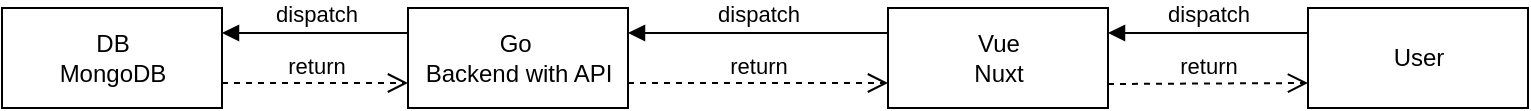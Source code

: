 <mxfile version="16.5.1" type="device"><diagram id="C5RBs43oDa-KdzZeNtuy" name="Page-1"><mxGraphModel dx="2009" dy="835" grid="1" gridSize="10" guides="1" tooltips="1" connect="1" arrows="1" fold="1" page="1" pageScale="1" pageWidth="827" pageHeight="1169" math="0" shadow="0"><root><mxCell id="WIyWlLk6GJQsqaUBKTNV-0"/><mxCell id="WIyWlLk6GJQsqaUBKTNV-1" parent="WIyWlLk6GJQsqaUBKTNV-0"/><mxCell id="3rKI82EhD75ZfGq-vs_x-0" value="User" style="html=1;" parent="WIyWlLk6GJQsqaUBKTNV-1" vertex="1"><mxGeometry x="130" y="480" width="110" height="50" as="geometry"/></mxCell><mxCell id="3rKI82EhD75ZfGq-vs_x-1" value="Vue&lt;br&gt;Nuxt" style="html=1;" parent="WIyWlLk6GJQsqaUBKTNV-1" vertex="1"><mxGeometry x="-80" y="480" width="110" height="50" as="geometry"/></mxCell><mxCell id="3rKI82EhD75ZfGq-vs_x-2" value="Go&amp;nbsp;&lt;br&gt;Backend with API" style="html=1;" parent="WIyWlLk6GJQsqaUBKTNV-1" vertex="1"><mxGeometry x="-320" y="480" width="110" height="50" as="geometry"/></mxCell><mxCell id="3rKI82EhD75ZfGq-vs_x-3" value="DB&lt;br&gt;MongoDB" style="html=1;" parent="WIyWlLk6GJQsqaUBKTNV-1" vertex="1"><mxGeometry x="-523" y="480" width="110" height="50" as="geometry"/></mxCell><mxCell id="3rKI82EhD75ZfGq-vs_x-4" value="dispatch" style="html=1;verticalAlign=bottom;endArrow=block;rounded=0;exitX=0;exitY=0.25;exitDx=0;exitDy=0;entryX=1;entryY=0.25;entryDx=0;entryDy=0;" parent="WIyWlLk6GJQsqaUBKTNV-1" source="3rKI82EhD75ZfGq-vs_x-2" target="3rKI82EhD75ZfGq-vs_x-3" edge="1"><mxGeometry width="80" relative="1" as="geometry"><mxPoint x="-60" y="430" as="sourcePoint"/><mxPoint x="20" y="430" as="targetPoint"/></mxGeometry></mxCell><mxCell id="3rKI82EhD75ZfGq-vs_x-5" value="return" style="html=1;verticalAlign=bottom;endArrow=open;dashed=1;endSize=8;rounded=0;entryX=0;entryY=0.75;entryDx=0;entryDy=0;exitX=1;exitY=0.75;exitDx=0;exitDy=0;" parent="WIyWlLk6GJQsqaUBKTNV-1" source="3rKI82EhD75ZfGq-vs_x-3" target="3rKI82EhD75ZfGq-vs_x-2" edge="1"><mxGeometry relative="1" as="geometry"><mxPoint x="30" y="530" as="sourcePoint"/><mxPoint x="-80" y="540" as="targetPoint"/></mxGeometry></mxCell><mxCell id="3rKI82EhD75ZfGq-vs_x-6" value="dispatch" style="html=1;verticalAlign=bottom;endArrow=block;rounded=0;exitX=0;exitY=0.25;exitDx=0;exitDy=0;entryX=1;entryY=0.25;entryDx=0;entryDy=0;" parent="WIyWlLk6GJQsqaUBKTNV-1" source="3rKI82EhD75ZfGq-vs_x-1" target="3rKI82EhD75ZfGq-vs_x-2" edge="1"><mxGeometry width="80" relative="1" as="geometry"><mxPoint x="-310" y="502.5" as="sourcePoint"/><mxPoint x="-403" y="502.5" as="targetPoint"/></mxGeometry></mxCell><mxCell id="3rKI82EhD75ZfGq-vs_x-8" value="return" style="html=1;verticalAlign=bottom;endArrow=open;dashed=1;endSize=8;rounded=0;entryX=0;entryY=0.75;entryDx=0;entryDy=0;exitX=1;exitY=0.75;exitDx=0;exitDy=0;" parent="WIyWlLk6GJQsqaUBKTNV-1" source="3rKI82EhD75ZfGq-vs_x-2" target="3rKI82EhD75ZfGq-vs_x-1" edge="1"><mxGeometry relative="1" as="geometry"><mxPoint x="-403" y="527.5" as="sourcePoint"/><mxPoint x="-310" y="527.5" as="targetPoint"/></mxGeometry></mxCell><mxCell id="3rKI82EhD75ZfGq-vs_x-9" value="return" style="html=1;verticalAlign=bottom;endArrow=open;dashed=1;endSize=8;rounded=0;entryX=0;entryY=0.75;entryDx=0;entryDy=0;" parent="WIyWlLk6GJQsqaUBKTNV-1" target="3rKI82EhD75ZfGq-vs_x-0" edge="1"><mxGeometry relative="1" as="geometry"><mxPoint x="30" y="518" as="sourcePoint"/><mxPoint x="-300" y="537.5" as="targetPoint"/></mxGeometry></mxCell><mxCell id="3rKI82EhD75ZfGq-vs_x-10" value="dispatch" style="html=1;verticalAlign=bottom;endArrow=block;rounded=0;exitX=0;exitY=0.25;exitDx=0;exitDy=0;entryX=1;entryY=0.25;entryDx=0;entryDy=0;" parent="WIyWlLk6GJQsqaUBKTNV-1" source="3rKI82EhD75ZfGq-vs_x-0" target="3rKI82EhD75ZfGq-vs_x-1" edge="1"><mxGeometry width="80" relative="1" as="geometry"><mxPoint x="-310" y="502.5" as="sourcePoint"/><mxPoint x="-403" y="502.5" as="targetPoint"/></mxGeometry></mxCell></root></mxGraphModel></diagram></mxfile>